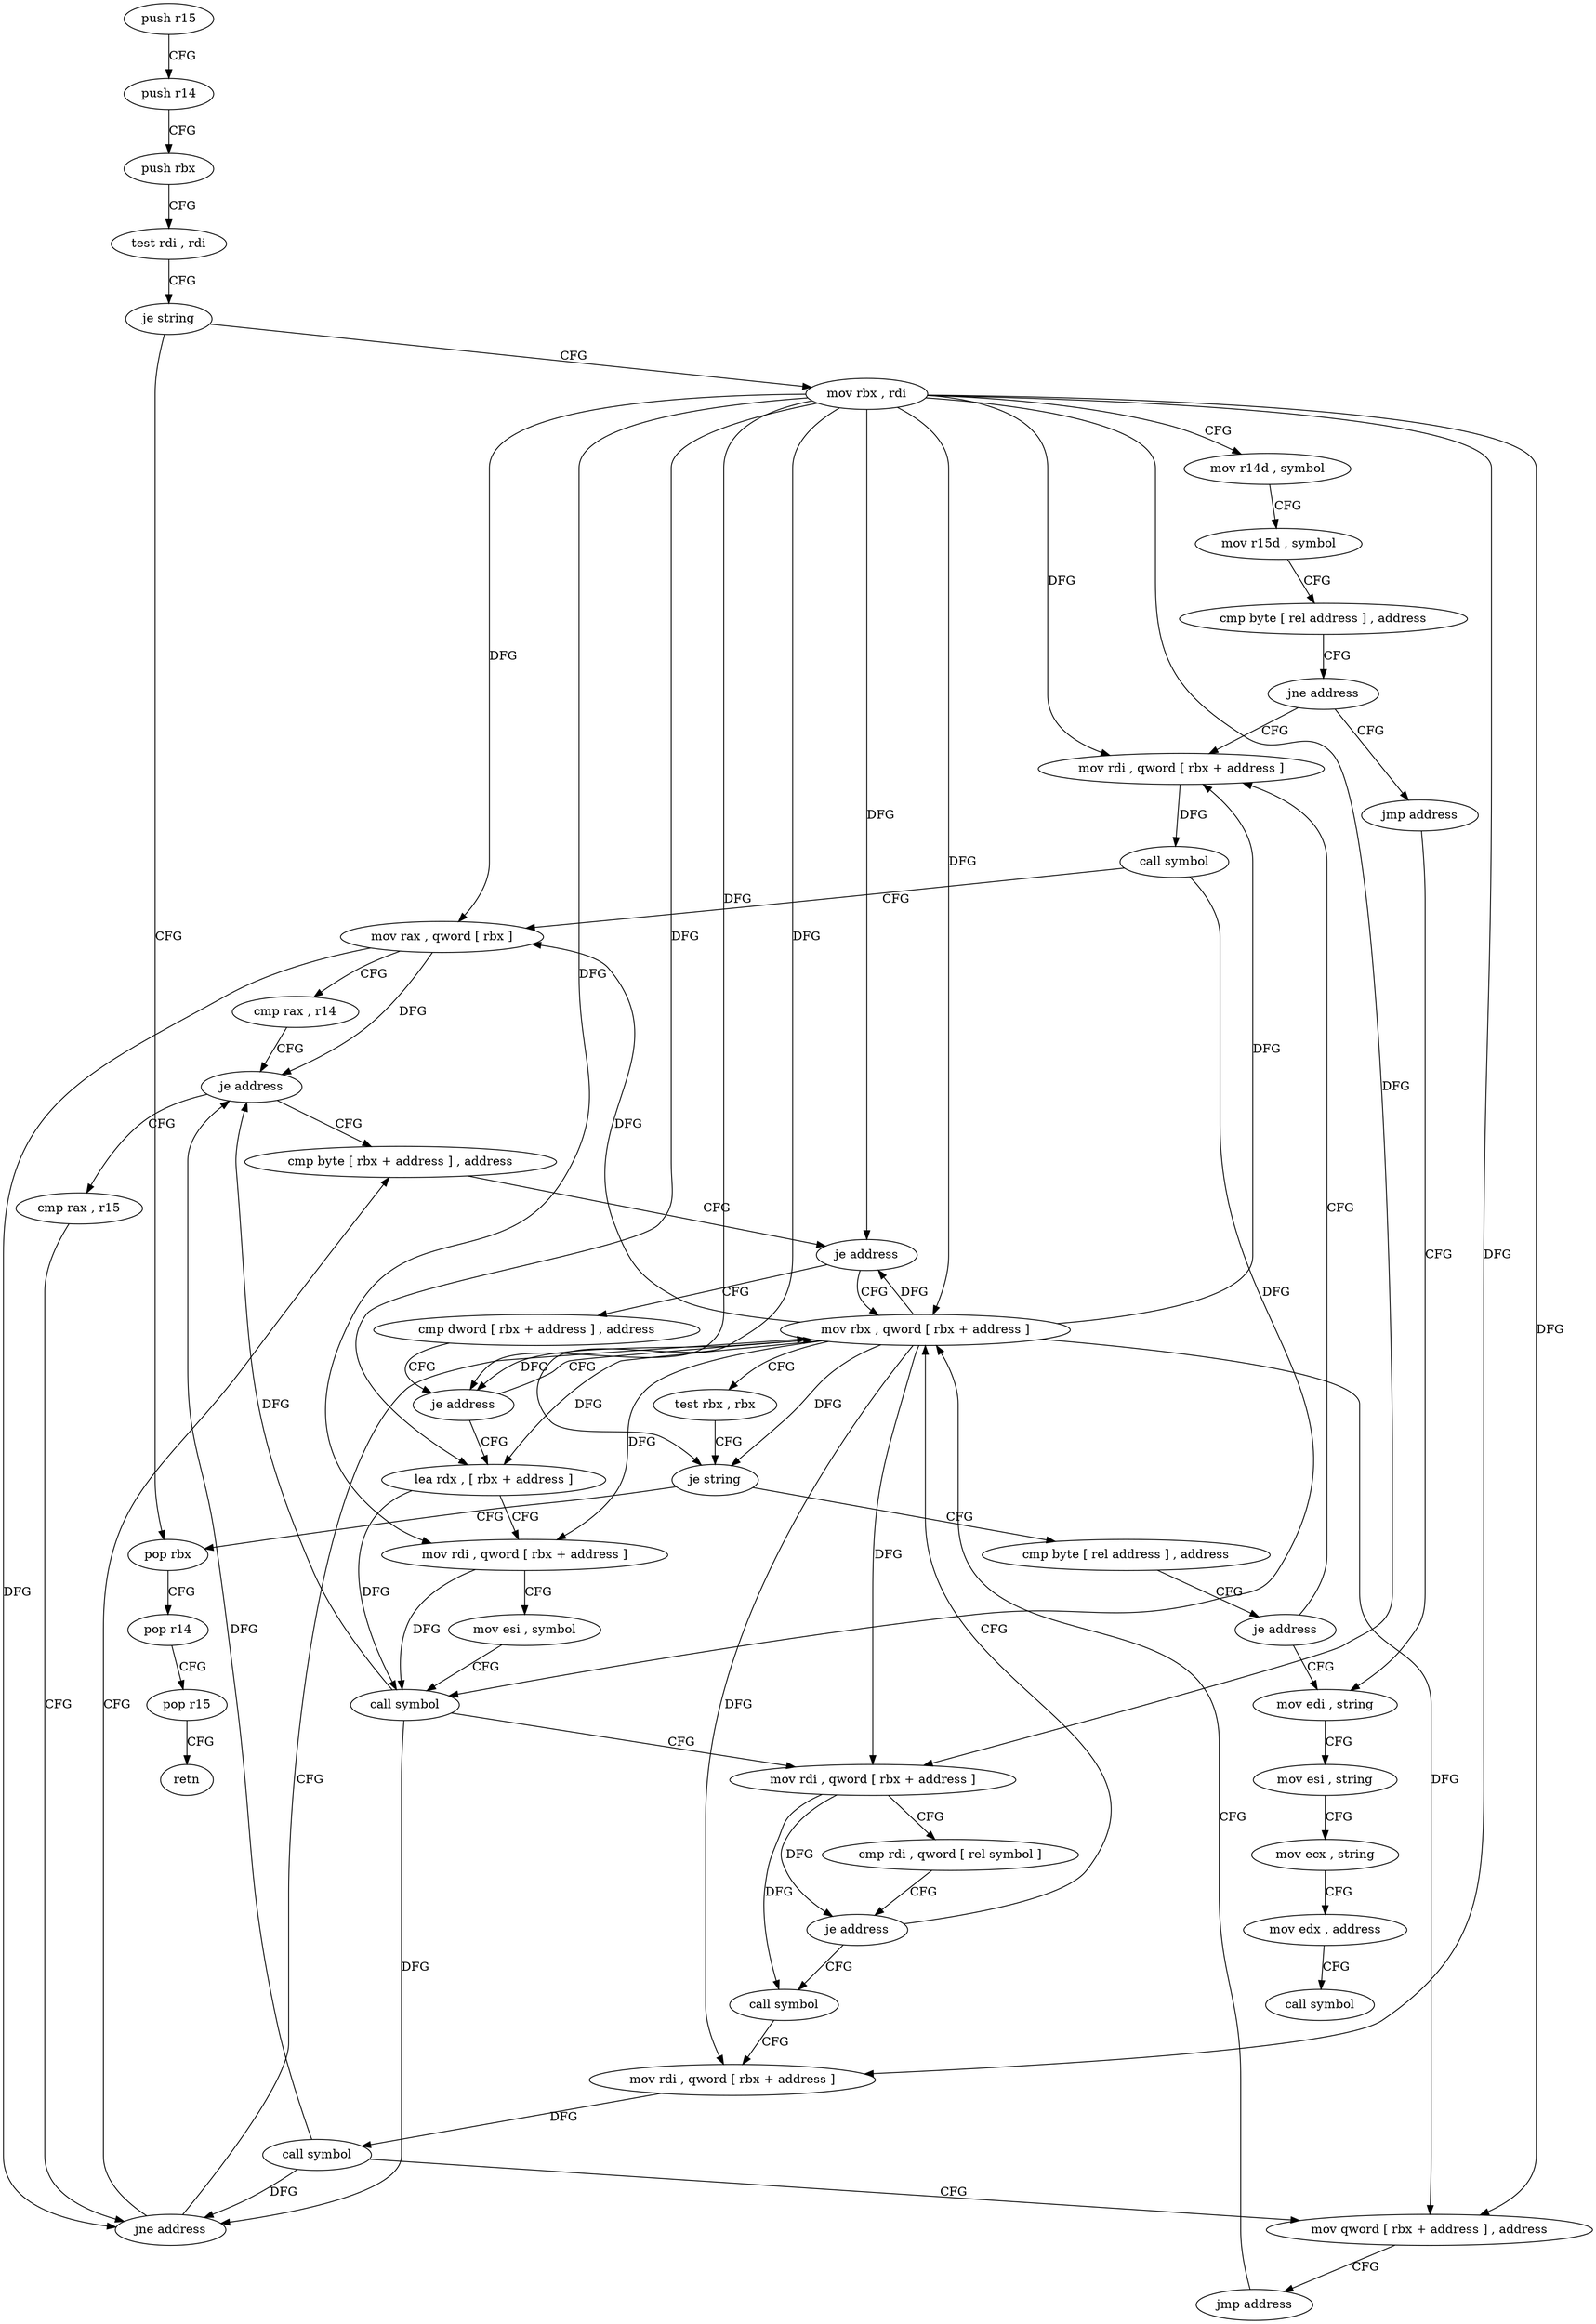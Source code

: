 digraph "func" {
"4229056" [label = "push r15" ]
"4229058" [label = "push r14" ]
"4229060" [label = "push rbx" ]
"4229061" [label = "test rdi , rdi" ]
"4229064" [label = "je string" ]
"4229232" [label = "pop rbx" ]
"4229070" [label = "mov rbx , rdi" ]
"4229233" [label = "pop r14" ]
"4229235" [label = "pop r15" ]
"4229237" [label = "retn" ]
"4229073" [label = "mov r14d , symbol" ]
"4229079" [label = "mov r15d , symbol" ]
"4229085" [label = "cmp byte [ rel address ] , address" ]
"4229092" [label = "jne address" ]
"4229125" [label = "mov rdi , qword [ rbx + address ]" ]
"4229094" [label = "jmp address" ]
"4229132" [label = "call symbol" ]
"4229137" [label = "mov rax , qword [ rbx ]" ]
"4229140" [label = "cmp rax , r14" ]
"4229143" [label = "je address" ]
"4229150" [label = "cmp byte [ rbx + address ] , address" ]
"4229145" [label = "cmp rax , r15" ]
"4229238" [label = "mov edi , string" ]
"4229154" [label = "je address" ]
"4229104" [label = "mov rbx , qword [ rbx + address ]" ]
"4229156" [label = "cmp dword [ rbx + address ] , address" ]
"4229148" [label = "jne address" ]
"4229243" [label = "mov esi , string" ]
"4229248" [label = "mov ecx , string" ]
"4229253" [label = "mov edx , address" ]
"4229258" [label = "call symbol" ]
"4229111" [label = "test rbx , rbx" ]
"4229114" [label = "je string" ]
"4229116" [label = "cmp byte [ rel address ] , address" ]
"4229163" [label = "je address" ]
"4229165" [label = "lea rdx , [ rbx + address ]" ]
"4229123" [label = "je address" ]
"4229169" [label = "mov rdi , qword [ rbx + address ]" ]
"4229176" [label = "mov esi , symbol" ]
"4229181" [label = "call symbol" ]
"4229186" [label = "mov rdi , qword [ rbx + address ]" ]
"4229193" [label = "cmp rdi , qword [ rel symbol ]" ]
"4229200" [label = "je address" ]
"4229202" [label = "call symbol" ]
"4229207" [label = "mov rdi , qword [ rbx + address ]" ]
"4229214" [label = "call symbol" ]
"4229219" [label = "mov qword [ rbx + address ] , address" ]
"4229230" [label = "jmp address" ]
"4229056" -> "4229058" [ label = "CFG" ]
"4229058" -> "4229060" [ label = "CFG" ]
"4229060" -> "4229061" [ label = "CFG" ]
"4229061" -> "4229064" [ label = "CFG" ]
"4229064" -> "4229232" [ label = "CFG" ]
"4229064" -> "4229070" [ label = "CFG" ]
"4229232" -> "4229233" [ label = "CFG" ]
"4229070" -> "4229073" [ label = "CFG" ]
"4229070" -> "4229125" [ label = "DFG" ]
"4229070" -> "4229137" [ label = "DFG" ]
"4229070" -> "4229154" [ label = "DFG" ]
"4229070" -> "4229104" [ label = "DFG" ]
"4229070" -> "4229114" [ label = "DFG" ]
"4229070" -> "4229163" [ label = "DFG" ]
"4229070" -> "4229165" [ label = "DFG" ]
"4229070" -> "4229169" [ label = "DFG" ]
"4229070" -> "4229186" [ label = "DFG" ]
"4229070" -> "4229207" [ label = "DFG" ]
"4229070" -> "4229219" [ label = "DFG" ]
"4229233" -> "4229235" [ label = "CFG" ]
"4229235" -> "4229237" [ label = "CFG" ]
"4229073" -> "4229079" [ label = "CFG" ]
"4229079" -> "4229085" [ label = "CFG" ]
"4229085" -> "4229092" [ label = "CFG" ]
"4229092" -> "4229125" [ label = "CFG" ]
"4229092" -> "4229094" [ label = "CFG" ]
"4229125" -> "4229132" [ label = "DFG" ]
"4229094" -> "4229238" [ label = "CFG" ]
"4229132" -> "4229137" [ label = "CFG" ]
"4229132" -> "4229181" [ label = "DFG" ]
"4229137" -> "4229140" [ label = "CFG" ]
"4229137" -> "4229143" [ label = "DFG" ]
"4229137" -> "4229148" [ label = "DFG" ]
"4229140" -> "4229143" [ label = "CFG" ]
"4229143" -> "4229150" [ label = "CFG" ]
"4229143" -> "4229145" [ label = "CFG" ]
"4229150" -> "4229154" [ label = "CFG" ]
"4229145" -> "4229148" [ label = "CFG" ]
"4229238" -> "4229243" [ label = "CFG" ]
"4229154" -> "4229104" [ label = "CFG" ]
"4229154" -> "4229156" [ label = "CFG" ]
"4229104" -> "4229111" [ label = "CFG" ]
"4229104" -> "4229125" [ label = "DFG" ]
"4229104" -> "4229137" [ label = "DFG" ]
"4229104" -> "4229154" [ label = "DFG" ]
"4229104" -> "4229114" [ label = "DFG" ]
"4229104" -> "4229163" [ label = "DFG" ]
"4229104" -> "4229165" [ label = "DFG" ]
"4229104" -> "4229169" [ label = "DFG" ]
"4229104" -> "4229186" [ label = "DFG" ]
"4229104" -> "4229207" [ label = "DFG" ]
"4229104" -> "4229219" [ label = "DFG" ]
"4229156" -> "4229163" [ label = "CFG" ]
"4229148" -> "4229104" [ label = "CFG" ]
"4229148" -> "4229150" [ label = "CFG" ]
"4229243" -> "4229248" [ label = "CFG" ]
"4229248" -> "4229253" [ label = "CFG" ]
"4229253" -> "4229258" [ label = "CFG" ]
"4229111" -> "4229114" [ label = "CFG" ]
"4229114" -> "4229232" [ label = "CFG" ]
"4229114" -> "4229116" [ label = "CFG" ]
"4229116" -> "4229123" [ label = "CFG" ]
"4229163" -> "4229104" [ label = "CFG" ]
"4229163" -> "4229165" [ label = "CFG" ]
"4229165" -> "4229169" [ label = "CFG" ]
"4229165" -> "4229181" [ label = "DFG" ]
"4229123" -> "4229238" [ label = "CFG" ]
"4229123" -> "4229125" [ label = "CFG" ]
"4229169" -> "4229176" [ label = "CFG" ]
"4229169" -> "4229181" [ label = "DFG" ]
"4229176" -> "4229181" [ label = "CFG" ]
"4229181" -> "4229186" [ label = "CFG" ]
"4229181" -> "4229143" [ label = "DFG" ]
"4229181" -> "4229148" [ label = "DFG" ]
"4229186" -> "4229193" [ label = "CFG" ]
"4229186" -> "4229200" [ label = "DFG" ]
"4229186" -> "4229202" [ label = "DFG" ]
"4229193" -> "4229200" [ label = "CFG" ]
"4229200" -> "4229104" [ label = "CFG" ]
"4229200" -> "4229202" [ label = "CFG" ]
"4229202" -> "4229207" [ label = "CFG" ]
"4229207" -> "4229214" [ label = "DFG" ]
"4229214" -> "4229219" [ label = "CFG" ]
"4229214" -> "4229143" [ label = "DFG" ]
"4229214" -> "4229148" [ label = "DFG" ]
"4229219" -> "4229230" [ label = "CFG" ]
"4229230" -> "4229104" [ label = "CFG" ]
}
